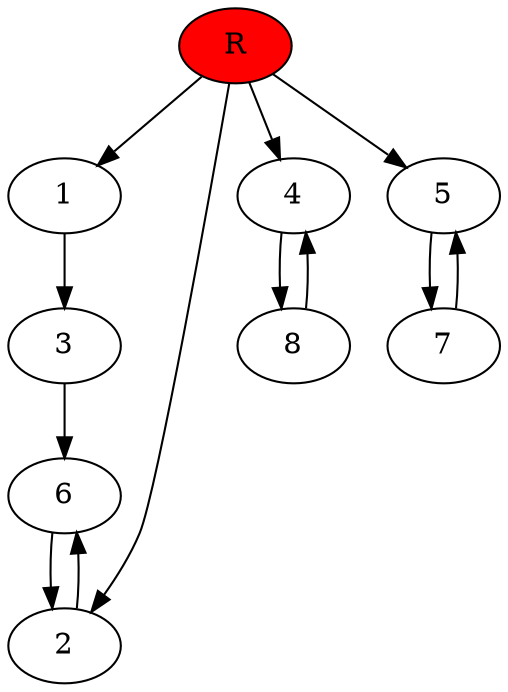 digraph prb16219 {
	1
	2
	3
	4
	5
	6
	7
	8
	R [fillcolor="#ff0000" style=filled]
	1 -> 3
	2 -> 6
	3 -> 6
	4 -> 8
	5 -> 7
	6 -> 2
	7 -> 5
	8 -> 4
	R -> 1
	R -> 2
	R -> 4
	R -> 5
}
